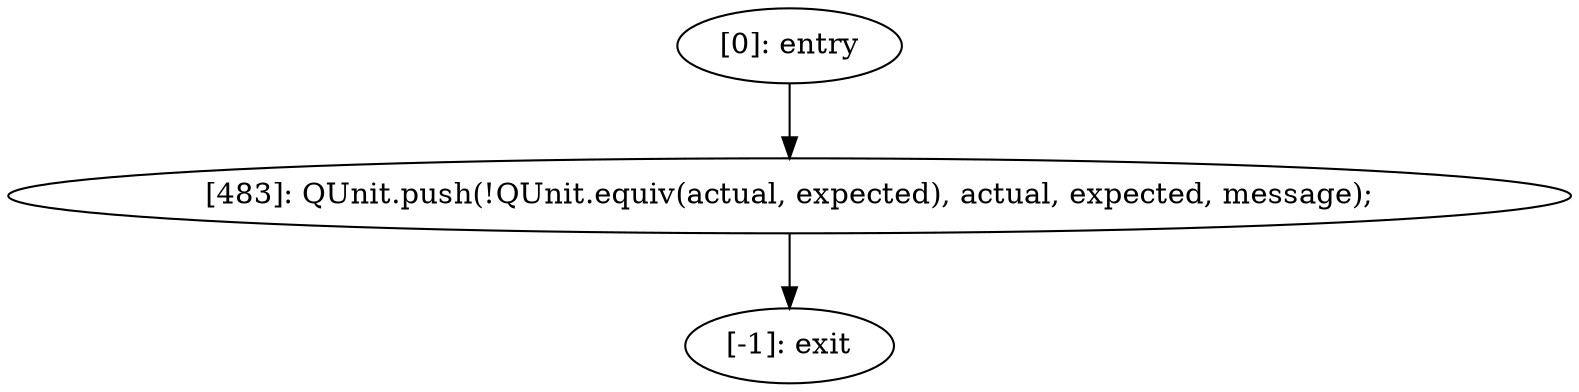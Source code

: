 digraph {
"0" [label="[483]: QUnit.push(!QUnit.equiv(actual, expected), actual, expected, message);\n"] 
"1" [label="[-1]: exit"] 
"2" [label="[0]: entry"] 
"0" -> "1" [label=""] 
"2" -> "0" [label=""] 
}
